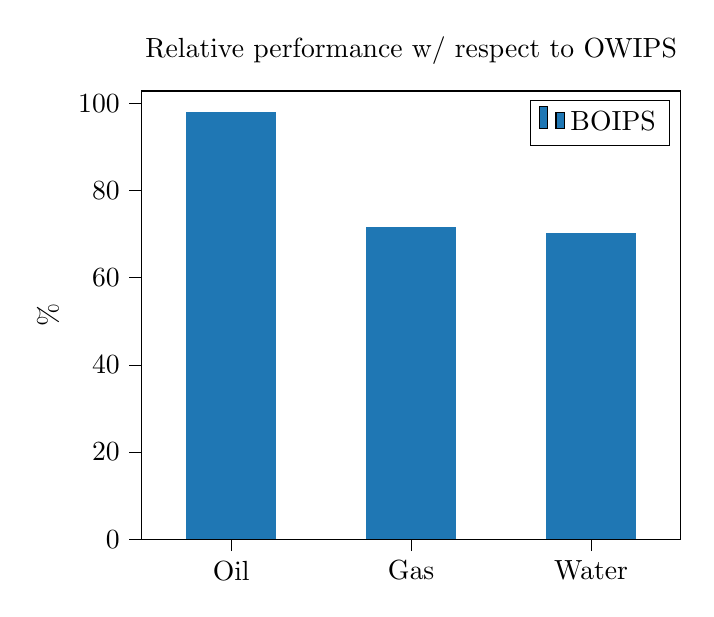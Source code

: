 % This file was created by tikzplotlib v0.9.0.
\begin{tikzpicture}

\definecolor{color0}{rgb}{0.122,0.467,0.706}

\begin{axis}[
tick align=outside,
tick pos=left,
title={Relative performance w/ respect to OWIPS},
x grid style={white!69.02!black},
xmin=-0.5, xmax=2.5,
xtick style={color=black},
xtick={0,1,2},
xticklabels={Oil,Gas,Water},
y grid style={white!69.02!black},
ylabel={\%},
ymin=0, ymax=102.81,
ytick style={color=black}
]
\draw[draw=none,fill=color0] (axis cs:-0.25,0) rectangle (axis cs:0.25,97.914);
\addlegendimage{ybar,ybar legend,draw=none,fill=color0};
\addlegendentry{BOIPS}

\draw[draw=none,fill=color0] (axis cs:0.75,0) rectangle (axis cs:1.25,71.6);
\draw[draw=none,fill=color0] (axis cs:1.75,0) rectangle (axis cs:2.25,70.263);
\end{axis}

\end{tikzpicture}
